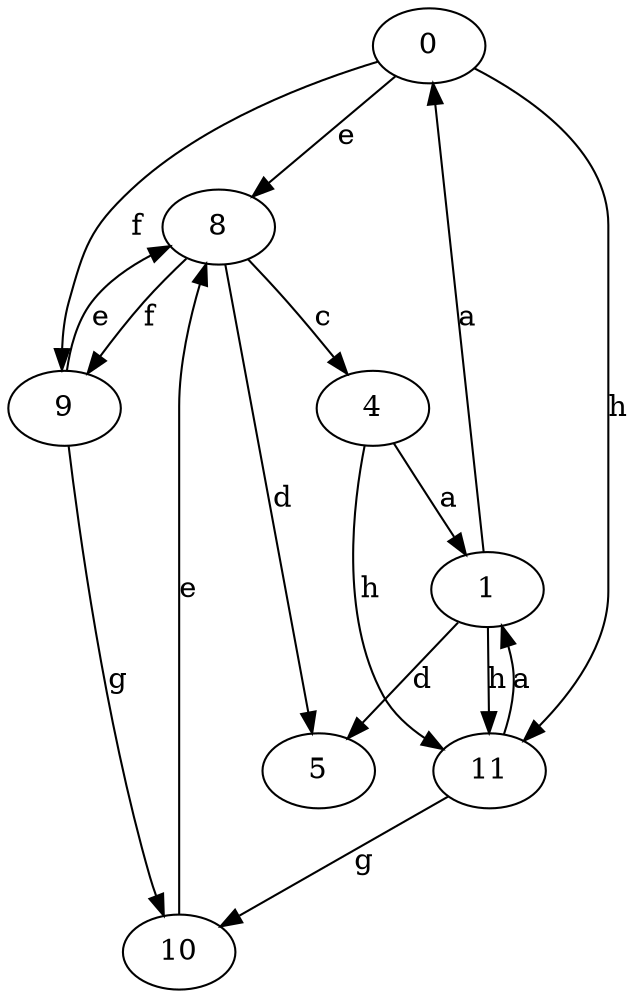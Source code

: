 strict digraph  {
0;
1;
4;
5;
8;
9;
10;
11;
0 -> 8  [label=e];
0 -> 9  [label=f];
0 -> 11  [label=h];
1 -> 0  [label=a];
1 -> 5  [label=d];
1 -> 11  [label=h];
4 -> 1  [label=a];
4 -> 11  [label=h];
8 -> 4  [label=c];
8 -> 5  [label=d];
8 -> 9  [label=f];
9 -> 8  [label=e];
9 -> 10  [label=g];
10 -> 8  [label=e];
11 -> 1  [label=a];
11 -> 10  [label=g];
}
